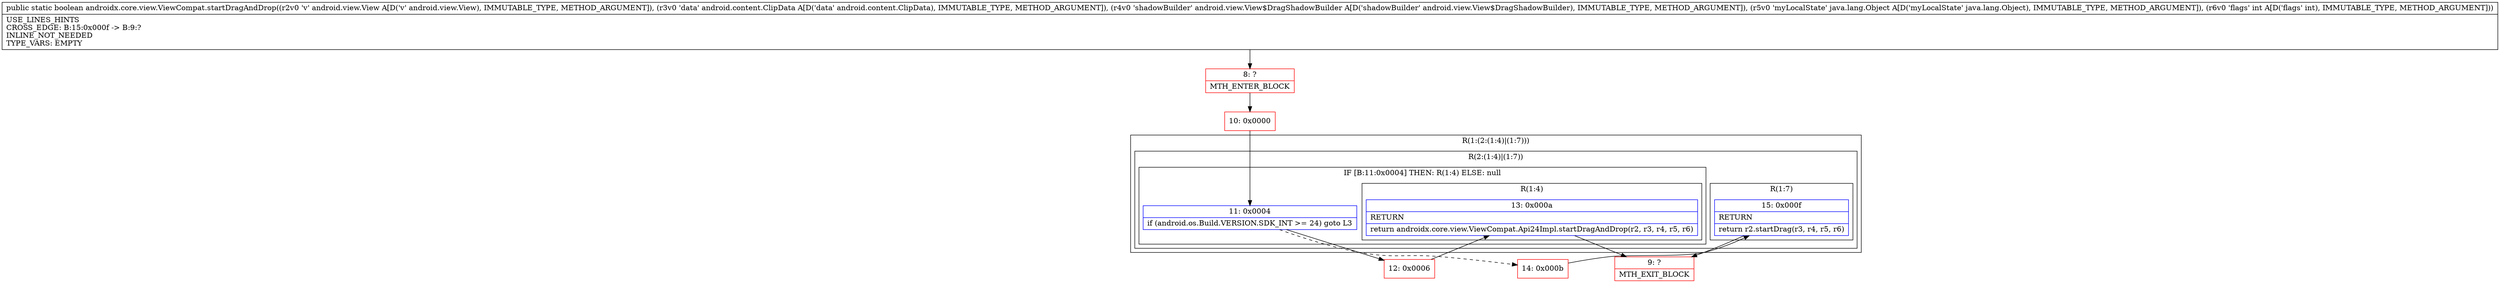 digraph "CFG forandroidx.core.view.ViewCompat.startDragAndDrop(Landroid\/view\/View;Landroid\/content\/ClipData;Landroid\/view\/View$DragShadowBuilder;Ljava\/lang\/Object;I)Z" {
subgraph cluster_Region_1533887217 {
label = "R(1:(2:(1:4)|(1:7)))";
node [shape=record,color=blue];
subgraph cluster_Region_2125469547 {
label = "R(2:(1:4)|(1:7))";
node [shape=record,color=blue];
subgraph cluster_IfRegion_82385694 {
label = "IF [B:11:0x0004] THEN: R(1:4) ELSE: null";
node [shape=record,color=blue];
Node_11 [shape=record,label="{11\:\ 0x0004|if (android.os.Build.VERSION.SDK_INT \>= 24) goto L3\l}"];
subgraph cluster_Region_396592691 {
label = "R(1:4)";
node [shape=record,color=blue];
Node_13 [shape=record,label="{13\:\ 0x000a|RETURN\l|return androidx.core.view.ViewCompat.Api24Impl.startDragAndDrop(r2, r3, r4, r5, r6)\l}"];
}
}
subgraph cluster_Region_652748028 {
label = "R(1:7)";
node [shape=record,color=blue];
Node_15 [shape=record,label="{15\:\ 0x000f|RETURN\l|return r2.startDrag(r3, r4, r5, r6)\l}"];
}
}
}
Node_8 [shape=record,color=red,label="{8\:\ ?|MTH_ENTER_BLOCK\l}"];
Node_10 [shape=record,color=red,label="{10\:\ 0x0000}"];
Node_12 [shape=record,color=red,label="{12\:\ 0x0006}"];
Node_9 [shape=record,color=red,label="{9\:\ ?|MTH_EXIT_BLOCK\l}"];
Node_14 [shape=record,color=red,label="{14\:\ 0x000b}"];
MethodNode[shape=record,label="{public static boolean androidx.core.view.ViewCompat.startDragAndDrop((r2v0 'v' android.view.View A[D('v' android.view.View), IMMUTABLE_TYPE, METHOD_ARGUMENT]), (r3v0 'data' android.content.ClipData A[D('data' android.content.ClipData), IMMUTABLE_TYPE, METHOD_ARGUMENT]), (r4v0 'shadowBuilder' android.view.View$DragShadowBuilder A[D('shadowBuilder' android.view.View$DragShadowBuilder), IMMUTABLE_TYPE, METHOD_ARGUMENT]), (r5v0 'myLocalState' java.lang.Object A[D('myLocalState' java.lang.Object), IMMUTABLE_TYPE, METHOD_ARGUMENT]), (r6v0 'flags' int A[D('flags' int), IMMUTABLE_TYPE, METHOD_ARGUMENT]))  | USE_LINES_HINTS\lCROSS_EDGE: B:15:0x000f \-\> B:9:?\lINLINE_NOT_NEEDED\lTYPE_VARS: EMPTY\l}"];
MethodNode -> Node_8;Node_11 -> Node_12;
Node_11 -> Node_14[style=dashed];
Node_13 -> Node_9;
Node_15 -> Node_9;
Node_8 -> Node_10;
Node_10 -> Node_11;
Node_12 -> Node_13;
Node_14 -> Node_15;
}

